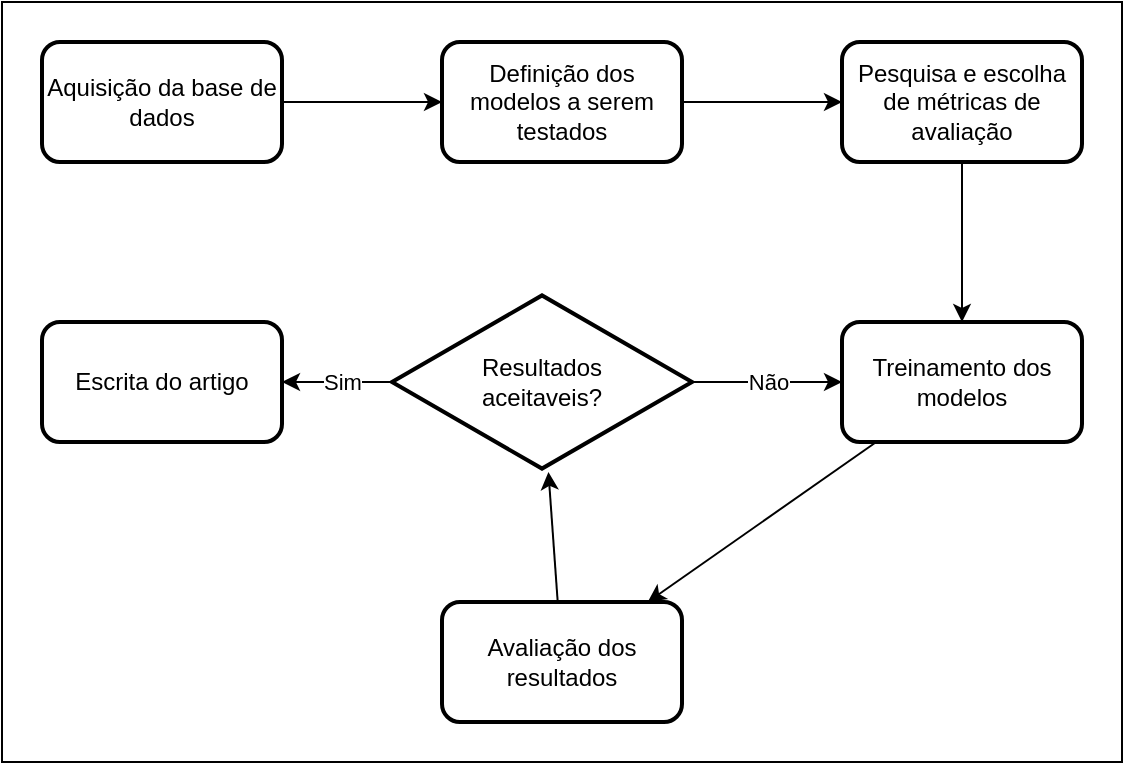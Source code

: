 <mxfile>
    <diagram id="BIt-9_LmydRsIk6NLtG8" name="Page-1">
        <mxGraphModel dx="1293" dy="536" grid="1" gridSize="10" guides="1" tooltips="1" connect="1" arrows="1" fold="1" page="1" pageScale="1" pageWidth="850" pageHeight="1100" math="0" shadow="0">
            <root>
                <mxCell id="0"/>
                <mxCell id="1" parent="0"/>
                <mxCell id="2" value="" style="rounded=0;whiteSpace=wrap;html=1;fillColor=#FFFFFF;fontColor=#000000;" parent="1" vertex="1">
                    <mxGeometry x="80" y="240" width="560" height="380" as="geometry"/>
                </mxCell>
                <mxCell id="9" style="edgeStyle=none;html=1;fontColor=#000000;strokeColor=#000000;" parent="1" source="3" target="4" edge="1">
                    <mxGeometry relative="1" as="geometry"/>
                </mxCell>
                <mxCell id="3" value="Aquisição da base de dados" style="rounded=1;whiteSpace=wrap;html=1;fontColor=#000000;fillColor=#FFFFFF;strokeWidth=2;" parent="1" vertex="1">
                    <mxGeometry x="100" y="260" width="120" height="60" as="geometry"/>
                </mxCell>
                <mxCell id="10" style="edgeStyle=none;html=1;fontColor=#000000;strokeColor=#000000;" parent="1" source="4" target="5" edge="1">
                    <mxGeometry relative="1" as="geometry"/>
                </mxCell>
                <mxCell id="4" value="Definição dos modelos a serem testados" style="rounded=1;whiteSpace=wrap;html=1;fontColor=#000000;fillColor=#FFFFFF;strokeWidth=2;" parent="1" vertex="1">
                    <mxGeometry x="300" y="260" width="120" height="60" as="geometry"/>
                </mxCell>
                <mxCell id="11" style="edgeStyle=none;html=1;fontColor=#000000;strokeColor=#000000;" parent="1" source="5" target="6" edge="1">
                    <mxGeometry relative="1" as="geometry"/>
                </mxCell>
                <mxCell id="5" value="Pesquisa e escolha de métricas de avaliação" style="rounded=1;whiteSpace=wrap;html=1;fontColor=#000000;fillColor=#FFFFFF;strokeWidth=2;" parent="1" vertex="1">
                    <mxGeometry x="500" y="260" width="120" height="60" as="geometry"/>
                </mxCell>
                <mxCell id="12" style="edgeStyle=none;html=1;fontColor=#000000;strokeColor=#000000;" parent="1" source="6" target="7" edge="1">
                    <mxGeometry relative="1" as="geometry"/>
                </mxCell>
                <mxCell id="6" value="Treinamento dos modelos" style="rounded=1;whiteSpace=wrap;html=1;fontColor=#000000;fillColor=#FFFFFF;strokeWidth=2;" parent="1" vertex="1">
                    <mxGeometry x="500" y="400" width="120" height="60" as="geometry"/>
                </mxCell>
                <mxCell id="13" style="edgeStyle=none;html=1;fontColor=#000000;strokeColor=#000000;" parent="1" source="7" target="14" edge="1">
                    <mxGeometry relative="1" as="geometry"/>
                </mxCell>
                <mxCell id="7" value="Avaliação dos resultados" style="rounded=1;whiteSpace=wrap;html=1;fontColor=#000000;fillColor=#FFFFFF;strokeWidth=2;" parent="1" vertex="1">
                    <mxGeometry x="300" y="540" width="120" height="60" as="geometry"/>
                </mxCell>
                <mxCell id="8" value="Escrita do artigo" style="rounded=1;whiteSpace=wrap;html=1;fontColor=#000000;fillColor=#FFFFFF;strokeWidth=2;" parent="1" vertex="1">
                    <mxGeometry x="100" y="400" width="120" height="60" as="geometry"/>
                </mxCell>
                <mxCell id="15" value="&lt;span style=&quot;&quot;&gt;Sim&lt;/span&gt;" style="edgeStyle=none;html=1;strokeColor=#000000;fontColor=#000000;verticalAlign=middle;fontStyle=0;labelBackgroundColor=#FFFFFF;" parent="1" source="14" target="8" edge="1">
                    <mxGeometry x="-0.091" relative="1" as="geometry">
                        <mxPoint as="offset"/>
                    </mxGeometry>
                </mxCell>
                <mxCell id="16" value="Não" style="edgeStyle=none;html=1;strokeColor=#000000;fontColor=#000000;labelBackgroundColor=#FFFFFF;" parent="1" source="14" target="6" edge="1">
                    <mxGeometry x="0.013" relative="1" as="geometry">
                        <Array as="points">
                            <mxPoint x="460" y="430"/>
                        </Array>
                        <mxPoint as="offset"/>
                    </mxGeometry>
                </mxCell>
                <mxCell id="14" value="Resultados &lt;br&gt;aceitaveis?" style="html=1;whiteSpace=wrap;aspect=fixed;shape=isoRectangle;strokeWidth=2;fontColor=#000000;fillColor=#FFFFFF;" parent="1" vertex="1">
                    <mxGeometry x="275" y="385" width="150" height="90" as="geometry"/>
                </mxCell>
            </root>
        </mxGraphModel>
    </diagram>
</mxfile>